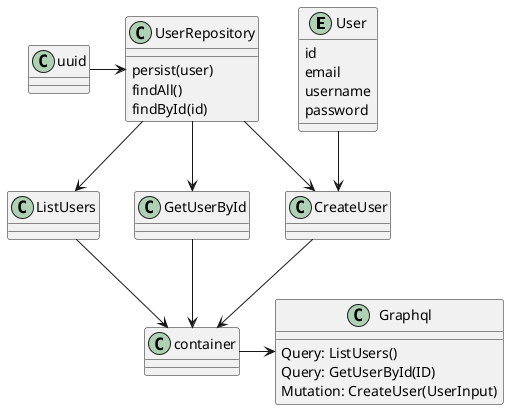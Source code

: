 @startuml
  entity User {
    id
    email
    username
    password
  }

  class UserRepository {
    persist(user)
    findAll()
    findById(id)
  }

  class uuid

  class CreateUser
  class ListUsers
  class GetUserById

  class container

  class Graphql {
    Query: ListUsers()
    Query: GetUserById(ID)
    Mutation: CreateUser(UserInput)
  }

  uuid -> UserRepository

  User --> CreateUser
  UserRepository --> CreateUser
  UserRepository --> ListUsers
  UserRepository --> GetUserById

  CreateUser --> container
  ListUsers --> container
  GetUserById --> container

  container -> Graphql

@enduml